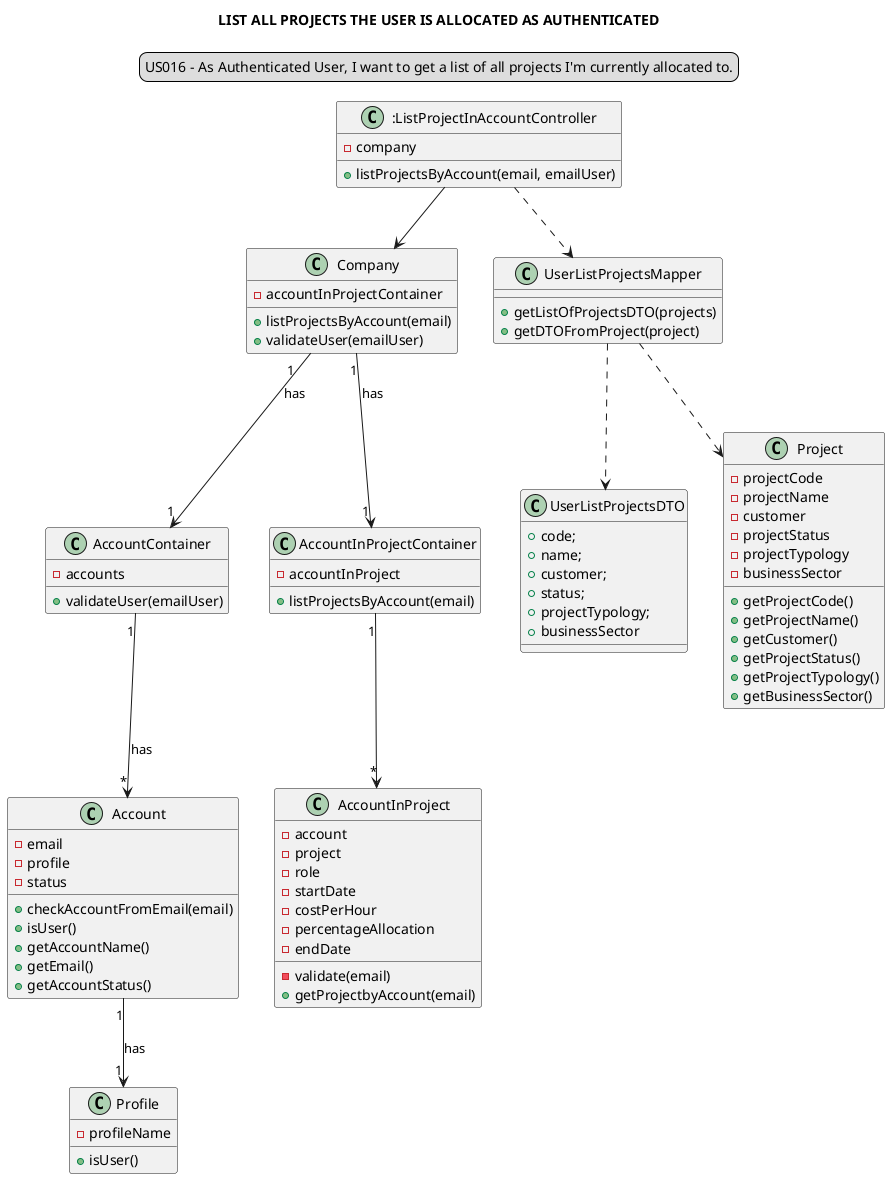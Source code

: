@startuml
'https://plantuml.com/sequence-diagram

legend top
US016 - As Authenticated User, I want to get a list of all projects I'm currently allocated to.
end legend
skinparam sequenceMessageAlign center
title LIST ALL PROJECTS THE USER IS ALLOCATED AS AUTHENTICATED

class ":ListProjectInAccountController" {
- company
+ listProjectsByAccount(email, emailUser)
}
class "Company" {
- accountInProjectContainer
+ listProjectsByAccount(email)
+validateUser(emailUser)
}

class "AccountContainer" {
-accounts
+validateUser(emailUser)
}

class "Account" {
-email
-profile
-status
+checkAccountFromEmail(email)
+isUser()
+getAccountName()
+getEmail()
+getAccountStatus()
}

class "Profile"{
-profileName
+isUser()
}


class "AccountInProjectContainer"{
- accountInProject
+ listProjectsByAccount(email)
}

class "AccountInProject"{
-account
-project
-role
-startDate
-costPerHour
-percentageAllocation
-endDate
-validate(email)
+ getProjectbyAccount(email)
}

class "UserListProjectsMapper"{
+getListOfProjectsDTO(projects)
+getDTOFromProject(project)
}

class "UserListProjectsDTO"{
+code;
+name;
+customer;
+status;
+projectTypology;
+businessSector
}

class "Project"{
-projectCode
-projectName
-customer
-projectStatus
-projectTypology
-businessSector
+getProjectCode()
+getProjectName()
+getCustomer()
+getProjectStatus()
+getProjectTypology()
+getBusinessSector()
}
"UserListProjectsMapper" ..> "Project"
":ListProjectInAccountController"-->"Company"
"Company" "1"--> "     1""AccountInProjectContainer": has
"Company" "1   " --> "     1" "AccountContainer": has
"AccountInProjectContainer" "1"--> "*" "AccountInProject"
"AccountContainer" "1" --> "*" "Account": has
"Account" "1" --> "1""Profile": has
":ListProjectInAccountController"..> "UserListProjectsMapper"
"UserListProjectsMapper"..> "UserListProjectsDTO"



@enduml